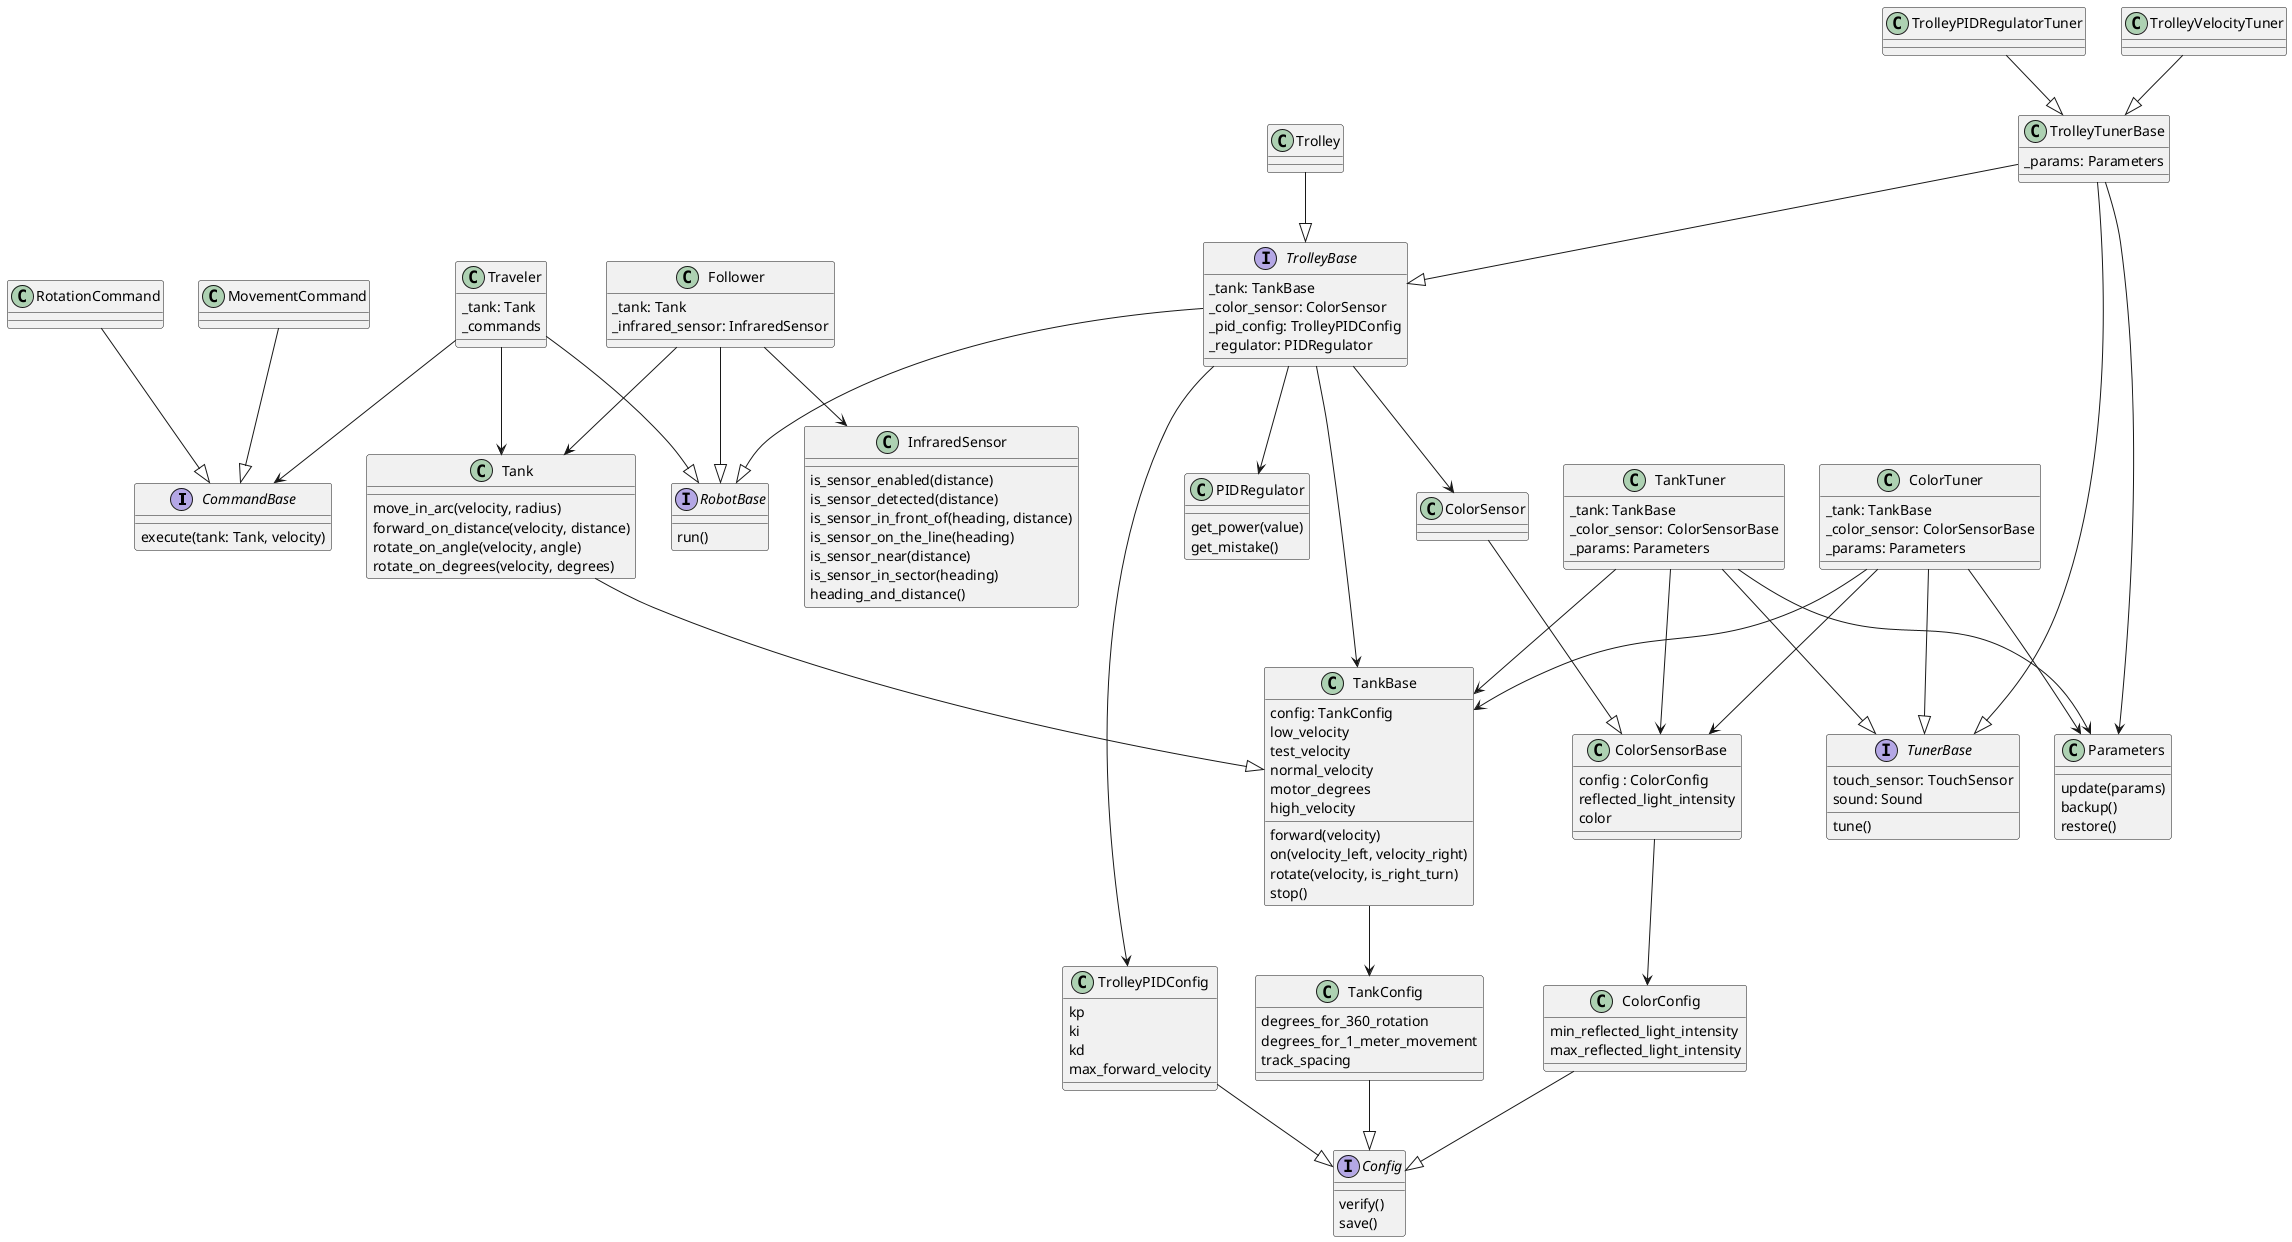 @startuml

interface CommandBase {
    execute(tank: Tank, velocity)
}

class MovementCommand {
}
MovementCommand --|> CommandBase

class RotationCommand {
}
RotationCommand --|> CommandBase

interface Config {
    verify()
    save()
}

class TankConfig {
    degrees_for_360_rotation
    degrees_for_1_meter_movement
    track_spacing
}
TankConfig --|> Config

class ColorConfig {
    min_reflected_light_intensity
    max_reflected_light_intensity
}
ColorConfig --|> Config

class TrolleyPIDConfig {
    kp
    ki
    kd
    max_forward_velocity
}
TrolleyPIDConfig --|> Config

class Parameters {
    update(params)
    backup()
    restore()
}

class PIDRegulator {
    get_power(value)
    get_mistake()
}

class ColorSensorBase {
    config : ColorConfig
    reflected_light_intensity
    color
}
ColorSensorBase --> ColorConfig

class ColorSensor {
}
ColorSensor --|> ColorSensorBase

class InfraredSensor {
    is_sensor_enabled(distance)
    is_sensor_detected(distance)
    is_sensor_in_front_of(heading, distance)
    is_sensor_on_the_line(heading)
    is_sensor_near(distance)
    is_sensor_in_sector(heading)
    heading_and_distance()
}

class TankBase {
    config: TankConfig
    low_velocity
    test_velocity
    normal_velocity
    motor_degrees
    high_velocity
    forward(velocity)
    on(velocity_left, velocity_right)
    rotate(velocity, is_right_turn)
    stop()

}
TankBase --> TankConfig

class Tank {
    move_in_arc(velocity, radius)
    forward_on_distance(velocity, distance)
    rotate_on_angle(velocity, angle)
    rotate_on_degrees(velocity, degrees)
}
Tank --|> TankBase

interface RobotBase {
    run()
}

interface TrolleyBase {
    _tank: TankBase
    _color_sensor: ColorSensor
    _pid_config: TrolleyPIDConfig
    _regulator: PIDRegulator
}
TrolleyBase --|> RobotBase
TrolleyBase --> TankBase
TrolleyBase --> ColorSensor
TrolleyBase --> TrolleyPIDConfig
TrolleyBase --> PIDRegulator

class Follower {
    _tank: Tank
    _infrared_sensor: InfraredSensor
}
Follower --|> RobotBase
Follower --> Tank
Follower --> InfraredSensor

class Traveler {
    _tank: Tank
    _commands
}
Traveler --|> RobotBase
Traveler --> Tank
Traveler --> CommandBase

class Trolley {
}
Trolley --|> TrolleyBase

interface TunerBase {
    touch_sensor: TouchSensor
    sound: Sound
    tune()
}

class ColorTuner {
    _tank: TankBase
    _color_sensor: ColorSensorBase
    _params: Parameters
}
ColorTuner --|> TunerBase
ColorTuner --> TankBase
ColorTuner --> ColorSensorBase
ColorTuner --> Parameters

class TankTuner {
    _tank: TankBase
    _color_sensor: ColorSensorBase
    _params: Parameters
}
TankTuner --|> TunerBase
TankTuner --> TankBase
TankTuner --> ColorSensorBase
TankTuner --> Parameters

class TrolleyTunerBase {
    _params: Parameters
}
TrolleyTunerBase --|> TrolleyBase
TrolleyTunerBase --|> TunerBase
TrolleyTunerBase --> Parameters

class TrolleyPIDRegulatorTuner {
}
TrolleyPIDRegulatorTuner --|> TrolleyTunerBase

class TrolleyVelocityTuner {
}
TrolleyVelocityTuner --|> TrolleyTunerBase

@enduml
